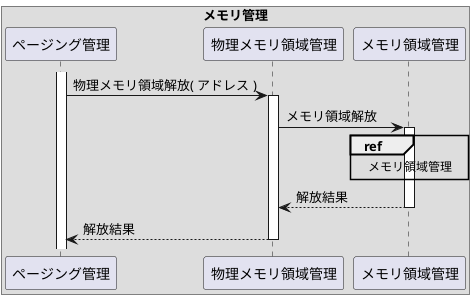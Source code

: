 @startuml

box "メモリ管理"
    participant "ページング管理"     as page
    participant "物理メモリ領域管理" as phys
    participant "メモリ領域管理"     as area
end box

activate page

page -> phys: 物理メモリ領域解放( アドレス )
activate phys

phys -> area: メモリ領域解放
activate area
ref over area: メモリ領域管理
phys <-- area: 解放結果
deactivate area

page <-- phys: 解放結果
deactivate phys

@enduml
